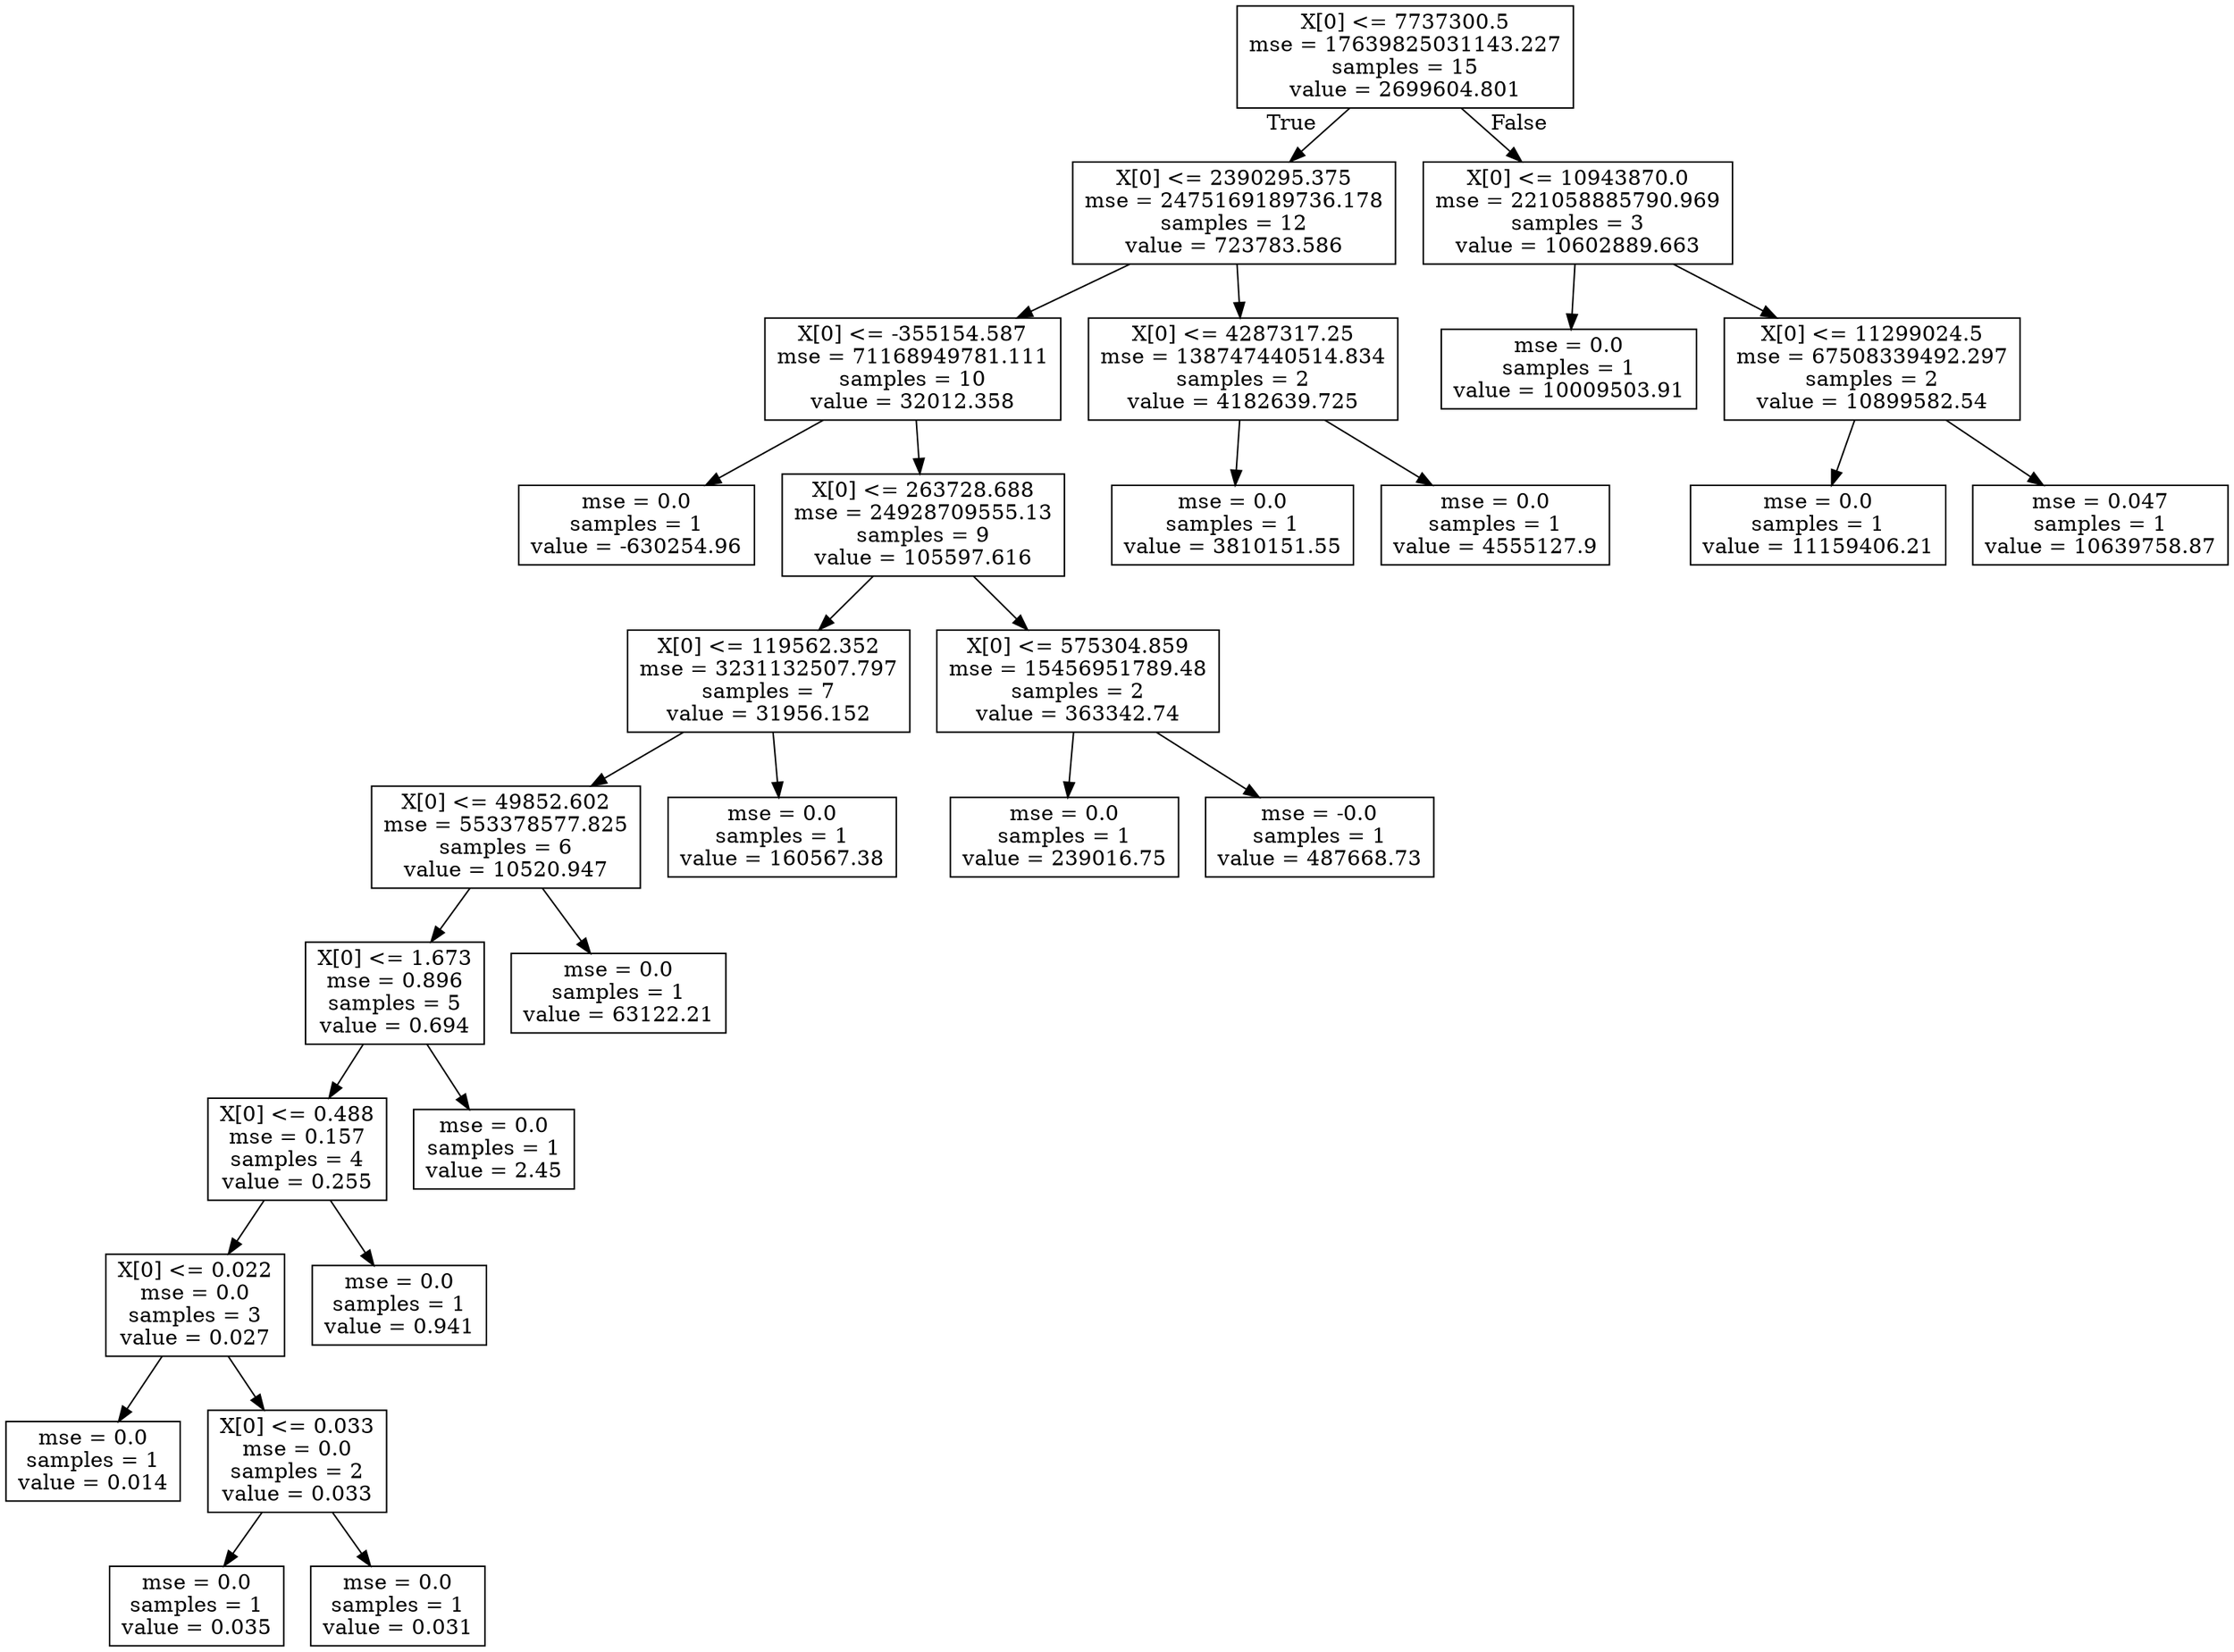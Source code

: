 digraph Tree {
node [shape=box] ;
0 [label="X[0] <= 7737300.5\nmse = 17639825031143.227\nsamples = 15\nvalue = 2699604.801"] ;
1 [label="X[0] <= 2390295.375\nmse = 2475169189736.178\nsamples = 12\nvalue = 723783.586"] ;
0 -> 1 [labeldistance=2.5, labelangle=45, headlabel="True"] ;
2 [label="X[0] <= -355154.587\nmse = 71168949781.111\nsamples = 10\nvalue = 32012.358"] ;
1 -> 2 ;
3 [label="mse = 0.0\nsamples = 1\nvalue = -630254.96"] ;
2 -> 3 ;
4 [label="X[0] <= 263728.688\nmse = 24928709555.13\nsamples = 9\nvalue = 105597.616"] ;
2 -> 4 ;
5 [label="X[0] <= 119562.352\nmse = 3231132507.797\nsamples = 7\nvalue = 31956.152"] ;
4 -> 5 ;
6 [label="X[0] <= 49852.602\nmse = 553378577.825\nsamples = 6\nvalue = 10520.947"] ;
5 -> 6 ;
7 [label="X[0] <= 1.673\nmse = 0.896\nsamples = 5\nvalue = 0.694"] ;
6 -> 7 ;
8 [label="X[0] <= 0.488\nmse = 0.157\nsamples = 4\nvalue = 0.255"] ;
7 -> 8 ;
9 [label="X[0] <= 0.022\nmse = 0.0\nsamples = 3\nvalue = 0.027"] ;
8 -> 9 ;
10 [label="mse = 0.0\nsamples = 1\nvalue = 0.014"] ;
9 -> 10 ;
11 [label="X[0] <= 0.033\nmse = 0.0\nsamples = 2\nvalue = 0.033"] ;
9 -> 11 ;
12 [label="mse = 0.0\nsamples = 1\nvalue = 0.035"] ;
11 -> 12 ;
13 [label="mse = 0.0\nsamples = 1\nvalue = 0.031"] ;
11 -> 13 ;
14 [label="mse = 0.0\nsamples = 1\nvalue = 0.941"] ;
8 -> 14 ;
15 [label="mse = 0.0\nsamples = 1\nvalue = 2.45"] ;
7 -> 15 ;
16 [label="mse = 0.0\nsamples = 1\nvalue = 63122.21"] ;
6 -> 16 ;
17 [label="mse = 0.0\nsamples = 1\nvalue = 160567.38"] ;
5 -> 17 ;
18 [label="X[0] <= 575304.859\nmse = 15456951789.48\nsamples = 2\nvalue = 363342.74"] ;
4 -> 18 ;
19 [label="mse = 0.0\nsamples = 1\nvalue = 239016.75"] ;
18 -> 19 ;
20 [label="mse = -0.0\nsamples = 1\nvalue = 487668.73"] ;
18 -> 20 ;
21 [label="X[0] <= 4287317.25\nmse = 138747440514.834\nsamples = 2\nvalue = 4182639.725"] ;
1 -> 21 ;
22 [label="mse = 0.0\nsamples = 1\nvalue = 3810151.55"] ;
21 -> 22 ;
23 [label="mse = 0.0\nsamples = 1\nvalue = 4555127.9"] ;
21 -> 23 ;
24 [label="X[0] <= 10943870.0\nmse = 221058885790.969\nsamples = 3\nvalue = 10602889.663"] ;
0 -> 24 [labeldistance=2.5, labelangle=-45, headlabel="False"] ;
25 [label="mse = 0.0\nsamples = 1\nvalue = 10009503.91"] ;
24 -> 25 ;
26 [label="X[0] <= 11299024.5\nmse = 67508339492.297\nsamples = 2\nvalue = 10899582.54"] ;
24 -> 26 ;
27 [label="mse = 0.0\nsamples = 1\nvalue = 11159406.21"] ;
26 -> 27 ;
28 [label="mse = 0.047\nsamples = 1\nvalue = 10639758.87"] ;
26 -> 28 ;
}